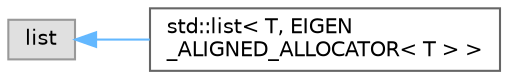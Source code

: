 digraph "Graphical Class Hierarchy"
{
 // LATEX_PDF_SIZE
  bgcolor="transparent";
  edge [fontname=Helvetica,fontsize=10,labelfontname=Helvetica,labelfontsize=10];
  node [fontname=Helvetica,fontsize=10,shape=box,height=0.2,width=0.4];
  rankdir="LR";
  Node0 [id="Node000000",label="list",height=0.2,width=0.4,color="grey60", fillcolor="#E0E0E0", style="filled",tooltip=" "];
  Node0 -> Node1 [id="edge1358_Node000000_Node000001",dir="back",color="steelblue1",style="solid",tooltip=" "];
  Node1 [id="Node000001",label="std::list\< T, EIGEN\l_ALIGNED_ALLOCATOR\< T \> \>",height=0.2,width=0.4,color="grey40", fillcolor="white", style="filled",URL="$classstd_1_1list_3_01T_00_01EIGEN__ALIGNED__ALLOCATOR_3_01T_01_4_01_4.html",tooltip=" "];
}
